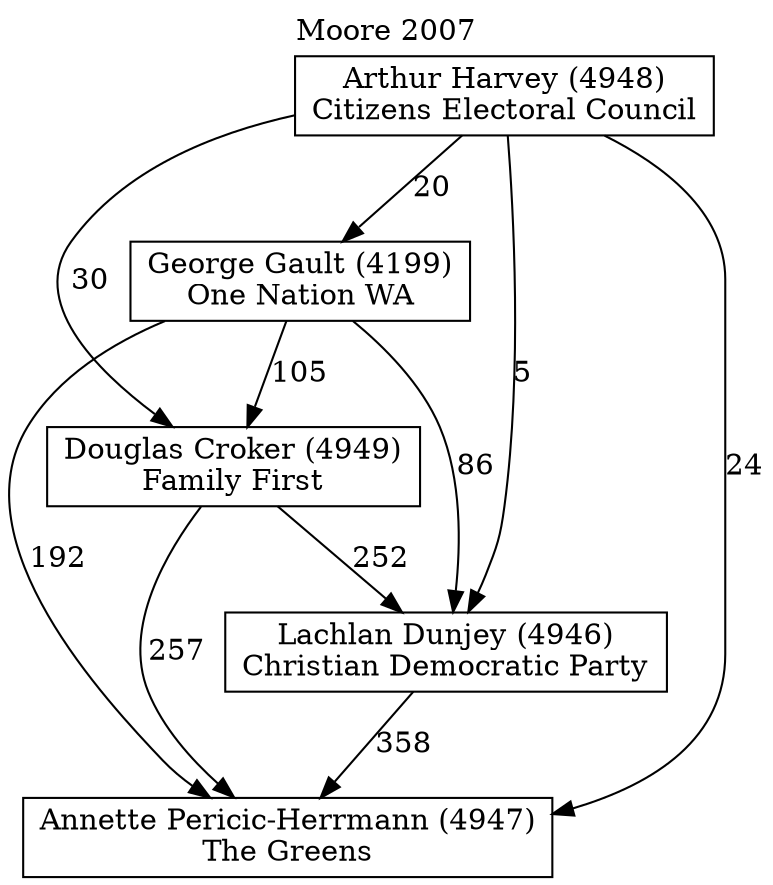 // House preference flow
digraph "Annette Pericic-Herrmann (4947)_Moore_2007" {
	graph [label="Moore 2007" labelloc=t mclimit=10]
	node [shape=box]
	"Annette Pericic-Herrmann (4947)" [label="Annette Pericic-Herrmann (4947)
The Greens"]
	"Lachlan Dunjey (4946)" [label="Lachlan Dunjey (4946)
Christian Democratic Party"]
	"Douglas Croker (4949)" [label="Douglas Croker (4949)
Family First"]
	"George Gault (4199)" [label="George Gault (4199)
One Nation WA"]
	"Arthur Harvey (4948)" [label="Arthur Harvey (4948)
Citizens Electoral Council"]
	"Annette Pericic-Herrmann (4947)" [label="Annette Pericic-Herrmann (4947)
The Greens"]
	"Douglas Croker (4949)" [label="Douglas Croker (4949)
Family First"]
	"George Gault (4199)" [label="George Gault (4199)
One Nation WA"]
	"Arthur Harvey (4948)" [label="Arthur Harvey (4948)
Citizens Electoral Council"]
	"Annette Pericic-Herrmann (4947)" [label="Annette Pericic-Herrmann (4947)
The Greens"]
	"George Gault (4199)" [label="George Gault (4199)
One Nation WA"]
	"Arthur Harvey (4948)" [label="Arthur Harvey (4948)
Citizens Electoral Council"]
	"Annette Pericic-Herrmann (4947)" [label="Annette Pericic-Herrmann (4947)
The Greens"]
	"Arthur Harvey (4948)" [label="Arthur Harvey (4948)
Citizens Electoral Council"]
	"Arthur Harvey (4948)" [label="Arthur Harvey (4948)
Citizens Electoral Council"]
	"George Gault (4199)" [label="George Gault (4199)
One Nation WA"]
	"Arthur Harvey (4948)" [label="Arthur Harvey (4948)
Citizens Electoral Council"]
	"Arthur Harvey (4948)" [label="Arthur Harvey (4948)
Citizens Electoral Council"]
	"Douglas Croker (4949)" [label="Douglas Croker (4949)
Family First"]
	"George Gault (4199)" [label="George Gault (4199)
One Nation WA"]
	"Arthur Harvey (4948)" [label="Arthur Harvey (4948)
Citizens Electoral Council"]
	"Douglas Croker (4949)" [label="Douglas Croker (4949)
Family First"]
	"Arthur Harvey (4948)" [label="Arthur Harvey (4948)
Citizens Electoral Council"]
	"Arthur Harvey (4948)" [label="Arthur Harvey (4948)
Citizens Electoral Council"]
	"George Gault (4199)" [label="George Gault (4199)
One Nation WA"]
	"Arthur Harvey (4948)" [label="Arthur Harvey (4948)
Citizens Electoral Council"]
	"Arthur Harvey (4948)" [label="Arthur Harvey (4948)
Citizens Electoral Council"]
	"Lachlan Dunjey (4946)" [label="Lachlan Dunjey (4946)
Christian Democratic Party"]
	"Douglas Croker (4949)" [label="Douglas Croker (4949)
Family First"]
	"George Gault (4199)" [label="George Gault (4199)
One Nation WA"]
	"Arthur Harvey (4948)" [label="Arthur Harvey (4948)
Citizens Electoral Council"]
	"Lachlan Dunjey (4946)" [label="Lachlan Dunjey (4946)
Christian Democratic Party"]
	"George Gault (4199)" [label="George Gault (4199)
One Nation WA"]
	"Arthur Harvey (4948)" [label="Arthur Harvey (4948)
Citizens Electoral Council"]
	"Lachlan Dunjey (4946)" [label="Lachlan Dunjey (4946)
Christian Democratic Party"]
	"Arthur Harvey (4948)" [label="Arthur Harvey (4948)
Citizens Electoral Council"]
	"Arthur Harvey (4948)" [label="Arthur Harvey (4948)
Citizens Electoral Council"]
	"George Gault (4199)" [label="George Gault (4199)
One Nation WA"]
	"Arthur Harvey (4948)" [label="Arthur Harvey (4948)
Citizens Electoral Council"]
	"Arthur Harvey (4948)" [label="Arthur Harvey (4948)
Citizens Electoral Council"]
	"Douglas Croker (4949)" [label="Douglas Croker (4949)
Family First"]
	"George Gault (4199)" [label="George Gault (4199)
One Nation WA"]
	"Arthur Harvey (4948)" [label="Arthur Harvey (4948)
Citizens Electoral Council"]
	"Douglas Croker (4949)" [label="Douglas Croker (4949)
Family First"]
	"Arthur Harvey (4948)" [label="Arthur Harvey (4948)
Citizens Electoral Council"]
	"Arthur Harvey (4948)" [label="Arthur Harvey (4948)
Citizens Electoral Council"]
	"George Gault (4199)" [label="George Gault (4199)
One Nation WA"]
	"Arthur Harvey (4948)" [label="Arthur Harvey (4948)
Citizens Electoral Council"]
	"Arthur Harvey (4948)" [label="Arthur Harvey (4948)
Citizens Electoral Council"]
	"Lachlan Dunjey (4946)" -> "Annette Pericic-Herrmann (4947)" [label=358]
	"Douglas Croker (4949)" -> "Lachlan Dunjey (4946)" [label=252]
	"George Gault (4199)" -> "Douglas Croker (4949)" [label=105]
	"Arthur Harvey (4948)" -> "George Gault (4199)" [label=20]
	"Douglas Croker (4949)" -> "Annette Pericic-Herrmann (4947)" [label=257]
	"George Gault (4199)" -> "Annette Pericic-Herrmann (4947)" [label=192]
	"Arthur Harvey (4948)" -> "Annette Pericic-Herrmann (4947)" [label=24]
	"Arthur Harvey (4948)" -> "Douglas Croker (4949)" [label=30]
	"George Gault (4199)" -> "Lachlan Dunjey (4946)" [label=86]
	"Arthur Harvey (4948)" -> "Lachlan Dunjey (4946)" [label=5]
}

